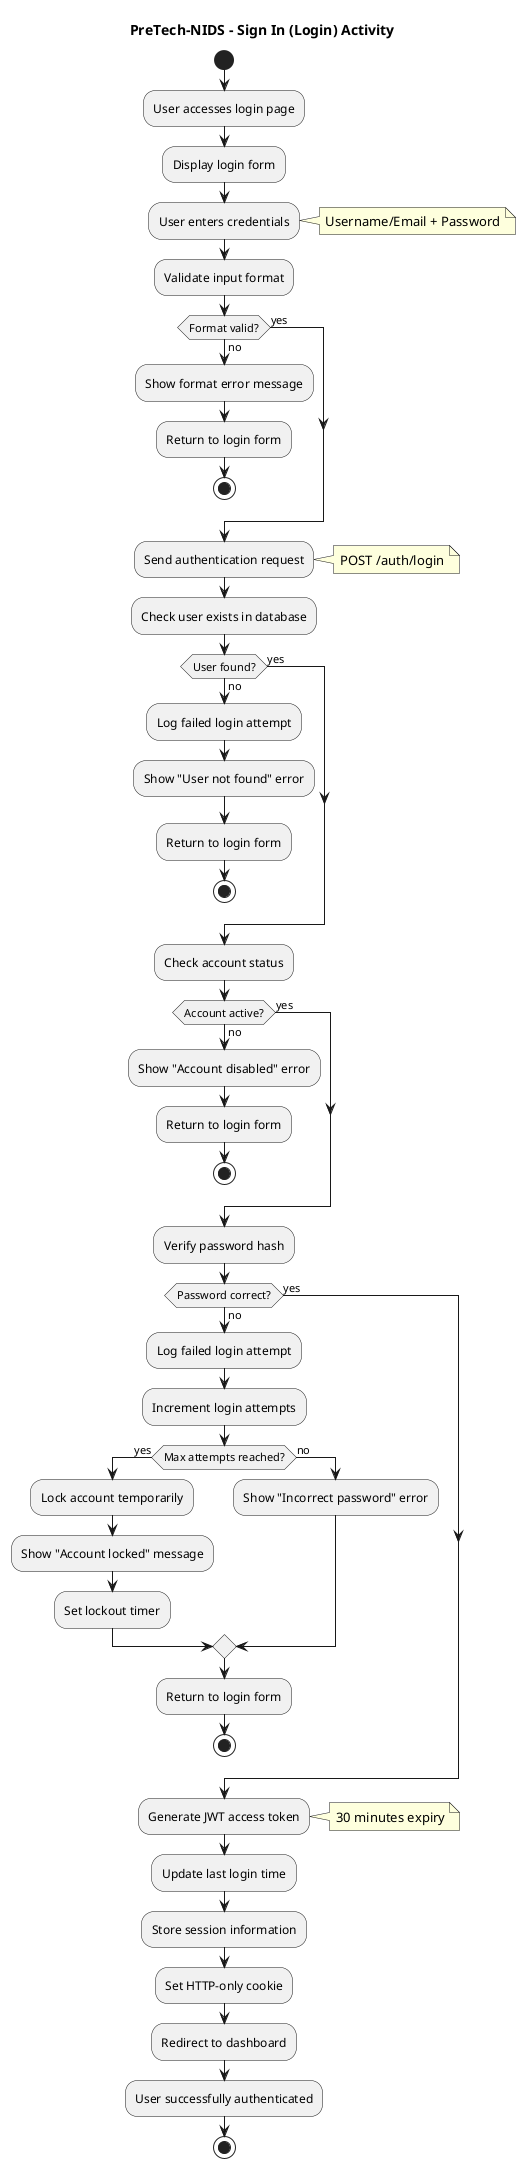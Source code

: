 @startuml
title PreTech-NIDS - Sign In (Login) Activity
hide circle

start
:User accesses login page;

:Display login form;

:User enters credentials;
note right: Username/Email + Password

:Validate input format;
if (Format valid?) then (yes)
else (no)
  :Show format error message;
  :Return to login form;
  stop
endif

:Send authentication request;
note right: POST /auth/login

:Check user exists in database;
if (User found?) then (yes)
else (no)
  :Log failed login attempt;
  :Show "User not found" error;
  :Return to login form;
  stop
endif

:Check account status;
if (Account active?) then (yes)
else (no)
  :Show "Account disabled" error;
  :Return to login form;
  stop
endif

:Verify password hash;
if (Password correct?) then (yes)
else (no)
  :Log failed login attempt;
  :Increment login attempts;
  
  if (Max attempts reached?) then (yes)
    :Lock account temporarily;
    :Show "Account locked" message;
    :Set lockout timer;
  else (no)
    :Show "Incorrect password" error;
  endif
  
  :Return to login form;
  stop
endif

:Generate JWT access token;
note right: 30 minutes expiry

:Update last login time;

:Store session information;

:Set HTTP-only cookie;

:Redirect to dashboard;

:User successfully authenticated;

stop
@enduml
